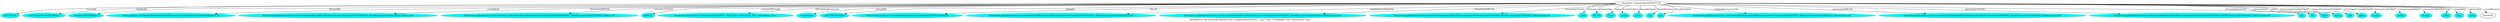 digraph  {
	graph [label="Metadata for the facebook network from ComputerArt10032013 . Ego: False. Friendship: True. Interaction: True."];
	node [label="\N"];
	0	 [color="#02F3F1",
		label="2013-03-10",
		style=filled];
	"Snapshot ComputerArt10032013_fb" -> 0	 [label=createdAt];
	1	 [color="#02F3F1",
		label="2015-12-10 00:40:39.190111",
		style=filled];
	"Snapshot ComputerArt10032013_fb" -> 1	 [label=triplifiedIn];
	2	 [color="#02F3F1",
		label=ComputerArt10032013,
		style=filled];
	"Snapshot ComputerArt10032013_fb" -> 2	 [label=donatedBy];
	3	 [color="#02F3F1",
		label="https://github.com/OpenLinkedSocialData/fbGroups/tree/master/ComputerArt10032013_fb",
		style=filled];
	"Snapshot ComputerArt10032013_fb" -> 3	 [label=availableAt];
	4	 [color="#02F3F1",
		label="https://raw.githubusercontent.com/OpenLinkedSocialData/fbGroups/master/ComputerArt10032013_fb/rdf/ComputerArt10032013_fbMeta.owl",
		style=filled];
	"Snapshot ComputerArt10032013_fb" -> 4	 [label=discorveryRDFFile];
	5	 [color="#02F3F1",
		label="https://raw.githubusercontent.com/OpenLinkedSocialData/fbGroups/master/ComputerArt10032013_fb/rdf/ComputerArt10032013_fbMeta.ttl",
		style=filled];
	"Snapshot ComputerArt10032013_fb" -> 5	 [label=discoveryTTLFile];
	6	 [color="#02F3F1",
		label=Netvizz,
		style=filled];
	"Snapshot ComputerArt10032013_fb" -> 6	 [label=acquiredThrough];
	7	 [color="#02F3F1",
		label="facebook network from ComputerArt10032013 . Ego: False. Friendship: True. Interaction: True.",
		style=filled];
	"Snapshot ComputerArt10032013_fb" -> 7	 [label="rdf-schema#comment"];
	8	 [color="#02F3F1",
		label=computerart,
		style=filled];
	"Snapshot ComputerArt10032013_fb" -> 8	 [label=groupSID];
	9	 [color="#02F3F1",
		label=180370915431693,
		style=filled];
	"Snapshot ComputerArt10032013_fb" -> 9	 [label=groupID];
	10	 [color="#02F3F1",
		label="https://www.facebook.com/groups/computerart/permalink/259389137529870/",
		style=filled];
	"Snapshot ComputerArt10032013_fb" -> 10	 [label=fbLink];
	11	 [color="#02F3F1",
		label="https://raw.githubusercontent.com/OpenLinkedSocialData/fbGroups/master/ComputerArt10032013_fb/base/ComputerArt10032013.gdf",
		style=filled];
	"Snapshot ComputerArt10032013_fb" -> 11	 [label=originalFriendshipFile];
	12	 [color="#02F3F1",
		label="https://raw.githubusercontent.com/OpenLinkedSocialData/fbGroups/master/ComputerArt10032013_fb/rdf/ComputerArt10032013_fbFriendship.owl",
		style=filled];
	"Snapshot ComputerArt10032013_fb" -> 12	 [label=friendshipXMLFile];
	13	 [color="#02F3F1",
		label="https://raw.githubusercontent.com/OpenLinkedSocialData/fbGroups/master/ComputerArt10032013_fb/rdf/ComputerArt10032013_fbFriendship.ttl",
		style=filled];
	"Snapshot ComputerArt10032013_fb" -> 13	 [label=friendshipTTLFile];
	14	 [color="#02F3F1",
		label=1342,
		style=filled];
	"Snapshot ComputerArt10032013_fb" -> 14	 [label=nFriends];
	15	 [color="#02F3F1",
		label=62753,
		style=filled];
	"Snapshot ComputerArt10032013_fb" -> 15	 [label=nFriendships];
	16	 [color="#02F3F1",
		label=False,
		style=filled];
	"Snapshot ComputerArt10032013_fb" -> 16	 [label=fAnon];
	17	 [color="#02F3F1",
		label=locale,
		style=filled];
	"Snapshot ComputerArt10032013_fb" -> 17	 [label=friendAttribute];
	18	 [color="#02F3F1",
		label=name,
		style=filled];
	"Snapshot ComputerArt10032013_fb" -> 18	 [label=friendAttribute];
	19	 [color="#02F3F1",
		label=uid,
		style=filled];
	"Snapshot ComputerArt10032013_fb" -> 19	 [label=friendAttribute];
	20	 [color="#02F3F1",
		label=sex,
		style=filled];
	"Snapshot ComputerArt10032013_fb" -> 20	 [label=friendAttribute];
	21	 [color="#02F3F1",
		label="https://raw.githubusercontent.com/OpenLinkedSocialData/fbGroups/master/ComputerArt10032013_fb/base/ComputerArt10032013_interactions.gdf",
		style=filled];
	"Snapshot ComputerArt10032013_fb" -> 21	 [label=originalInteractionFile];
	22	 [color="#02F3F1",
		label="https://raw.githubusercontent.com/OpenLinkedSocialData/fbGroups/master/ComputerArt10032013_fb/rdf/ComputerArt10032013_fbInteraction.owl",
		style=filled];
	"Snapshot ComputerArt10032013_fb" -> 22	 [label=interactionXMLFile];
	23	 [color="#02F3F1",
		label="https://raw.githubusercontent.com/OpenLinkedSocialData/fbGroups/master/ComputerArt10032013_fb/rdf/ComputerArt10032013_fbInteraction.ttl",
		style=filled];
	"Snapshot ComputerArt10032013_fb" -> 23	 [label=interactionTTLFile];
	24	 [color="#02F3F1",
		label=41,
		style=filled];
	"Snapshot ComputerArt10032013_fb" -> 24	 [label=nFriendsInteracted];
	25	 [color="#02F3F1",
		label=66,
		style=filled];
	"Snapshot ComputerArt10032013_fb" -> 25	 [label=nInteractions];
	26	 [color="#02F3F1",
		label=False,
		style=filled];
	"Snapshot ComputerArt10032013_fb" -> 26	 [label=iAnon];
	27	 [color="#02F3F1",
		label=name,
		style=filled];
	"Snapshot ComputerArt10032013_fb" -> 27	 [label=interactionFriendAttribute];
	28	 [color="#02F3F1",
		label=uid,
		style=filled];
	"Snapshot ComputerArt10032013_fb" -> 28	 [label=interactionFriendAttribute];
	29	 [color="#02F3F1",
		label=posts,
		style=filled];
	"Snapshot ComputerArt10032013_fb" -> 29	 [label=interactionFriendAttribute];
	30	 [color="#02F3F1",
		label=node1,
		style=filled];
	"Snapshot ComputerArt10032013_fb" -> 30	 [label=interactionAttribute];
	31	 [color="#02F3F1",
		label=node2,
		style=filled];
	"Snapshot ComputerArt10032013_fb" -> 31	 [label=interactionAttribute];
	32	 [color="#02F3F1",
		label=weight,
		style=filled];
	"Snapshot ComputerArt10032013_fb" -> 32	 [label=interactionAttribute];
	33	 [color="#02F3F1",
		label=False,
		style=filled];
	"Snapshot ComputerArt10032013_fb" -> 33	 [label=ego];
	34	 [color="#02F3F1",
		label=True,
		style=filled];
	"Snapshot ComputerArt10032013_fb" -> 34	 [label=friendship];
	35	 [color="#02F3F1",
		label=True,
		style=filled];
	"Snapshot ComputerArt10032013_fb" -> 35	 [label=interaction];
	"Snapshot ComputerArt10032013_fb" -> Facebook	 [label=socialProtocol];
}
